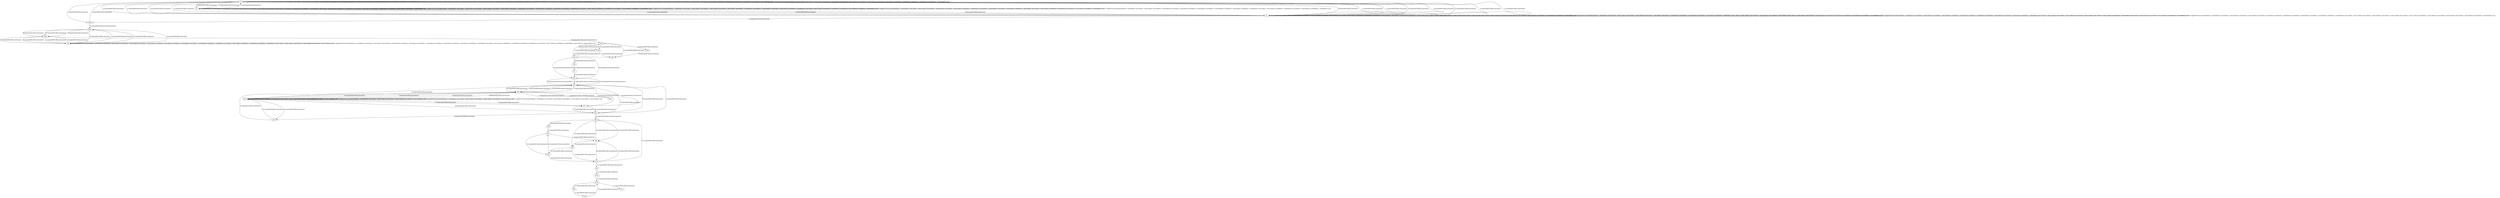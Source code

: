 # Total number of goals covered by this test: 1
# b55 --> d15m

digraph g {
"b3" -> "b3" [label = "1-toggle[TOGGLE];/null/door33[false]:=!(door33[false]); door2[false]:=!(door2[false]); door4[false]:=!(door4[false]); door20[false]:=!(door20[false]); door36[false]:=!(door36[false]); door5[false]:=!(door5[false]); door6[false]:=!(door6[false]); door8[false]:=!(door8[false]); door26[false]:=!(door26[false]); /null"];
"b3" -> "d36p" [label = "2-explore[EXPLORE];/null/null/null"];
"d36p" -> "b3" [label = "3-explore[EXPLORE];/null/null/null"];
"b3" -> "b3" [label = "4-toggle[TOGGLE];/null/door33[false]:=!(door33[false]); door2[false]:=!(door2[false]); door4[false]:=!(door4[false]); door20[false]:=!(door20[false]); door36[false]:=!(door36[false]); door5[false]:=!(door5[false]); door6[false]:=!(door6[false]); door8[false]:=!(door8[false]); door26[false]:=!(door26[false]); /null"];
"b3" -> "b4" [label = "5-explore[EXPLORE];/null/null/null"];
"b4" -> "b4" [label = "6-toggle[TOGGLE];/null/door0[false]:=!(door0[false]); door1[false]:=!(door1[false]); door33[false]:=!(door33[false]); door2[false]:=!(door2[false]); door4[false]:=!(door4[false]); door36[false]:=!(door36[false]); door5[false]:=!(door5[false]); door6[false]:=!(door6[false]); door7[false]:=!(door7[false]); door8[false]:=!(door8[false]); door24[false]:=!(door24[false]); door9[false]:=!(door9[false]); /null"];
"b4" -> "b4" [label = "7-toggle[TOGGLE];/null/door0[false]:=!(door0[false]); door1[false]:=!(door1[false]); door33[false]:=!(door33[false]); door2[false]:=!(door2[false]); door4[false]:=!(door4[false]); door36[false]:=!(door36[false]); door5[false]:=!(door5[false]); door6[false]:=!(door6[false]); door7[false]:=!(door7[false]); door8[false]:=!(door8[false]); door24[false]:=!(door24[false]); door9[false]:=!(door9[false]); /null"];
"b4" -> "b2" [label = "8-explore[EXPLORE];/null/null/null"];
"b2" -> "b3" [label = "9-explore[EXPLORE];/null/null/null"];
"b3" -> "b2" [label = "10-explore[EXPLORE];/null/null/null"];
"b2" -> "b3" [label = "11-explore[EXPLORE];/null/null/null"];
"b3" -> "b2" [label = "12-explore[EXPLORE];/null/null/null"];
"b2" -> "b2" [label = "13-toggle[TOGGLE];/null/door0[false]:=!(door0[false]); door32[false]:=!(door32[false]); door33[false]:=!(door33[false]); door2[false]:=!(door2[false]); door4[false]:=!(door4[false]); door36[false]:=!(door36[false]); door5[false]:=!(door5[false]); door9[false]:=!(door9[false]); door11[false]:=!(door11[false]); door13[false]:=!(door13[false]); door15[false]:=!(door15[false]); door17[false]:=!(door17[false]); door20[false]:=!(door20[false]); door22[false]:=!(door22[false]); door23[false]:=!(door23[false]); door29[false]:=!(door29[false]); /null"];
"b2" -> "b4" [label = "14-explore[EXPLORE];/null/null/null"];
"b4" -> "b4" [label = "15-toggle[TOGGLE];/null/door0[false]:=!(door0[false]); door1[false]:=!(door1[false]); door33[false]:=!(door33[false]); door2[false]:=!(door2[false]); door4[false]:=!(door4[false]); door36[false]:=!(door36[false]); door5[false]:=!(door5[false]); door6[false]:=!(door6[false]); door7[false]:=!(door7[false]); door8[false]:=!(door8[false]); door24[false]:=!(door24[false]); door9[false]:=!(door9[false]); /null"];
"b4" -> "b4" [label = "16-toggle[TOGGLE];/null/door0[false]:=!(door0[false]); door1[false]:=!(door1[false]); door33[false]:=!(door33[false]); door2[false]:=!(door2[false]); door4[false]:=!(door4[false]); door36[false]:=!(door36[false]); door5[false]:=!(door5[false]); door6[false]:=!(door6[false]); door7[false]:=!(door7[false]); door8[false]:=!(door8[false]); door24[false]:=!(door24[false]); door9[false]:=!(door9[false]); /null"];
"b4" -> "b4" [label = "17-toggle[TOGGLE];/null/door0[false]:=!(door0[false]); door1[false]:=!(door1[false]); door33[false]:=!(door33[false]); door2[false]:=!(door2[false]); door4[false]:=!(door4[false]); door36[false]:=!(door36[false]); door5[false]:=!(door5[false]); door6[false]:=!(door6[false]); door7[false]:=!(door7[false]); door8[false]:=!(door8[false]); door24[false]:=!(door24[false]); door9[false]:=!(door9[false]); /null"];
"b4" -> "b2" [label = "18-explore[EXPLORE];/null/null/null"];
"b2" -> "b2" [label = "19-toggle[TOGGLE];/null/door0[false]:=!(door0[false]); door32[false]:=!(door32[false]); door33[false]:=!(door33[false]); door2[false]:=!(door2[false]); door4[false]:=!(door4[false]); door36[false]:=!(door36[false]); door5[false]:=!(door5[false]); door9[false]:=!(door9[false]); door11[false]:=!(door11[false]); door13[false]:=!(door13[false]); door15[false]:=!(door15[false]); door17[false]:=!(door17[false]); door20[false]:=!(door20[false]); door22[false]:=!(door22[false]); door23[false]:=!(door23[false]); door29[false]:=!(door29[false]); /null"];
"b2" -> "b3" [label = "20-explore[EXPLORE];/null/null/null"];
"b3" -> "b4" [label = "21-explore[EXPLORE];/null/null/null"];
"b4" -> "b3" [label = "22-explore[EXPLORE];/null/null/null"];
"b3" -> "b3" [label = "23-toggle[TOGGLE];/null/door33[false]:=!(door33[false]); door2[false]:=!(door2[false]); door4[false]:=!(door4[false]); door20[false]:=!(door20[false]); door36[false]:=!(door36[false]); door5[false]:=!(door5[false]); door6[false]:=!(door6[false]); door8[false]:=!(door8[false]); door26[false]:=!(door26[false]); /null"];
"b3" -> "b2" [label = "24-explore[EXPLORE];/null/null/null"];
"b2" -> "b2" [label = "25-toggle[TOGGLE];/null/door0[false]:=!(door0[false]); door32[false]:=!(door32[false]); door33[false]:=!(door33[false]); door2[false]:=!(door2[false]); door4[false]:=!(door4[false]); door36[false]:=!(door36[false]); door5[false]:=!(door5[false]); door9[false]:=!(door9[false]); door11[false]:=!(door11[false]); door13[false]:=!(door13[false]); door15[false]:=!(door15[false]); door17[false]:=!(door17[false]); door20[false]:=!(door20[false]); door22[false]:=!(door22[false]); door23[false]:=!(door23[false]); door29[false]:=!(door29[false]); /null"];
"b2" -> "b3" [label = "26-explore[EXPLORE];/null/null/null"];
"b3" -> "b2" [label = "27-explore[EXPLORE];/null/null/null"];
"b2" -> "b3" [label = "28-explore[EXPLORE];/null/null/null"];
"b3" -> "b2" [label = "29-explore[EXPLORE];/null/null/null"];
"b2" -> "b3" [label = "30-explore[EXPLORE];/null/null/null"];
"b3" -> "b3" [label = "31-toggle[TOGGLE];/null/door33[false]:=!(door33[false]); door2[false]:=!(door2[false]); door4[false]:=!(door4[false]); door20[false]:=!(door20[false]); door36[false]:=!(door36[false]); door5[false]:=!(door5[false]); door6[false]:=!(door6[false]); door8[false]:=!(door8[false]); door26[false]:=!(door26[false]); /null"];
"b3" -> "b2" [label = "32-explore[EXPLORE];/null/null/null"];
"b2" -> "b2" [label = "33-toggle[TOGGLE];/null/door0[false]:=!(door0[false]); door32[false]:=!(door32[false]); door33[false]:=!(door33[false]); door2[false]:=!(door2[false]); door4[false]:=!(door4[false]); door36[false]:=!(door36[false]); door5[false]:=!(door5[false]); door9[false]:=!(door9[false]); door11[false]:=!(door11[false]); door13[false]:=!(door13[false]); door15[false]:=!(door15[false]); door17[false]:=!(door17[false]); door20[false]:=!(door20[false]); door22[false]:=!(door22[false]); door23[false]:=!(door23[false]); door29[false]:=!(door29[false]); /null"];
"b2" -> "d36p" [label = "34-explore[EXPLORE];/null/null/null"];
"d36p" -> "d36m" [label = "35-explore[EXPLORE];/door36[false]/null/null"];
"d36m" -> "d33p" [label = "36-explore[EXPLORE];/null/null/null"];
"d33p" -> "b86" [label = "37-explore[EXPLORE];/null/null/null"];
"b86" -> "b86" [label = "38-toggle[TOGGLE];/null/door0[false]:=!(door0[false]); door1[false]:=!(door1[false]); door33[false]:=!(door33[false]); door2[false]:=!(door2[false]); door3[false]:=!(door3[false]); door4[false]:=!(door4[false]); door5[false]:=!(door5[false]); door6[false]:=!(door6[false]); door7[false]:=!(door7[false]); door8[false]:=!(door8[false]); door9[false]:=!(door9[false]); door27[false]:=!(door27[false]); door30[false]:=!(door30[false]); door31[false]:=!(door31[false]); /null"];
"b86" -> "d36m" [label = "39-explore[EXPLORE];/null/null/null"];
"d36m" -> "d33p" [label = "40-explore[EXPLORE];/null/null/null"];
"d33p" -> "b86" [label = "41-explore[EXPLORE];/null/null/null"];
"b86" -> "b86" [label = "42-toggle[TOGGLE];/null/door0[false]:=!(door0[false]); door1[false]:=!(door1[false]); door33[false]:=!(door33[false]); door2[false]:=!(door2[false]); door3[false]:=!(door3[false]); door4[false]:=!(door4[false]); door5[false]:=!(door5[false]); door6[false]:=!(door6[false]); door7[false]:=!(door7[false]); door8[false]:=!(door8[false]); door9[false]:=!(door9[false]); door27[false]:=!(door27[false]); door30[false]:=!(door30[false]); door31[false]:=!(door31[false]); /null"];
"b86" -> "d36m" [label = "43-explore[EXPLORE];/null/null/null"];
"d36m" -> "b86" [label = "44-explore[EXPLORE];/null/null/null"];
"b86" -> "d36m" [label = "45-explore[EXPLORE];/null/null/null"];
"d36m" -> "d33p" [label = "46-explore[EXPLORE];/null/null/null"];
"d33p" -> "b86" [label = "47-explore[EXPLORE];/null/null/null"];
"b86" -> "d33p" [label = "48-explore[EXPLORE];/null/null/null"];
"d33p" -> "d33m" [label = "49-explore[EXPLORE];/door33[false]/null/null"];
"d33m" -> "d4p" [label = "50-explore[EXPLORE];/null/null/null"];
"d4p" -> "d6m" [label = "51-explore[EXPLORE];/null/null/null"];
"d6m" -> "d33m" [label = "52-explore[EXPLORE];/null/null/null"];
"d33m" -> "b88" [label = "53-explore[EXPLORE];/null/null/null"];
"b88" -> "d6m" [label = "54-explore[EXPLORE];/null/null/null"];
"d6m" -> "d33m" [label = "55-explore[EXPLORE];/null/null/null"];
"d33m" -> "d4p" [label = "56-explore[EXPLORE];/null/null/null"];
"d4p" -> "d4m" [label = "57-explore[EXPLORE];/door4[false]/null/null"];
"d4m" -> "d5m" [label = "58-explore[EXPLORE];/null/null/null"];
"d5m" -> "b71" [label = "59-explore[EXPLORE];/null/null/null"];
"b71" -> "d2p" [label = "60-explore[EXPLORE];/null/null/null"];
"d2p" -> "d2m" [label = "61-explore[EXPLORE];/door2[false]/null/null"];
"d2m" -> "d2p" [label = "62-explore[EXPLORE];/door2[false]/null/null"];
"d2p" -> "d4m" [label = "63-explore[EXPLORE];/null/null/null"];
"d4m" -> "d2p" [label = "64-explore[EXPLORE];/null/null/null"];
"d2p" -> "d2m" [label = "65-explore[EXPLORE];/door2[false]/null/null"];
"d2m" -> "gf17" [label = "66-explore[EXPLORE];/null/null/null"];
"gf17" -> "b101" [label = "67-explore[EXPLORE];/null/null/null"];
"b101" -> "d0m" [label = "68-explore[EXPLORE];/null/null/null"];
"d0m" -> "gf14" [label = "69-explore[EXPLORE];/null/null/null"];
"gf14" -> "d8m" [label = "70-explore[EXPLORE];/null/null/null"];
"d8m" -> "b101" [label = "71-explore[EXPLORE];/null/null/null"];
"b101" -> "b101" [label = "72-toggle[TOGGLE];/null/door0[false]:=!(door0[false]); door7[false]:=!(door7[false]); door23[false]:=!(door23[false]); door13[false]:=!(door13[false]); /null"];
"b101" -> "d8m" [label = "73-explore[EXPLORE];/null/null/null"];
"d8m" -> "d8p" [label = "74-explore[EXPLORE];/door8[false]/null/null"];
"d8p" -> "d8m" [label = "75-explore[EXPLORE];/door8[false]/null/null"];
"d8m" -> "d0m" [label = "76-explore[EXPLORE];/null/null/null"];
"d0m" -> "gf17" [label = "77-explore[EXPLORE];/null/null/null"];
"gf17" -> "d2m" [label = "78-explore[EXPLORE];/null/null/null"];
"d2m" -> "d8m" [label = "79-explore[EXPLORE];/null/null/null"];
"d8m" -> "d2m" [label = "80-explore[EXPLORE];/null/null/null"];
"d2m" -> "d8m" [label = "81-explore[EXPLORE];/null/null/null"];
"d8m" -> "d2m" [label = "82-explore[EXPLORE];/null/null/null"];
"d2m" -> "d0m" [label = "83-explore[EXPLORE];/null/null/null"];
"d0m" -> "d2m" [label = "84-explore[EXPLORE];/null/null/null"];
"d2m" -> "b101" [label = "85-explore[EXPLORE];/null/null/null"];
"b101" -> "gf14" [label = "86-explore[EXPLORE];/null/null/null"];
"gf14" -> "b101" [label = "87-explore[EXPLORE];/null/null/null"];
"b101" -> "b101" [label = "88-toggle[TOGGLE];/null/door0[false]:=!(door0[false]); door7[false]:=!(door7[false]); door23[false]:=!(door23[false]); door13[false]:=!(door13[false]); /null"];
"b101" -> "b101" [label = "89-toggle[TOGGLE];/null/door0[false]:=!(door0[false]); door7[false]:=!(door7[false]); door23[false]:=!(door23[false]); door13[false]:=!(door13[false]); /null"];
"b101" -> "d8m" [label = "90-explore[EXPLORE];/null/null/null"];
"d8m" -> "b101" [label = "91-explore[EXPLORE];/null/null/null"];
"b101" -> "b101" [label = "92-toggle[TOGGLE];/null/door0[false]:=!(door0[false]); door7[false]:=!(door7[false]); door23[false]:=!(door23[false]); door13[false]:=!(door13[false]); /null"];
"b101" -> "gf17" [label = "93-explore[EXPLORE];/null/null/null"];
"gf17" -> "d0m" [label = "94-explore[EXPLORE];/null/null/null"];
"d0m" -> "d0p" [label = "95-explore[EXPLORE];/door0[false]/null/null"];
"d0p" -> "b60" [label = "96-explore[EXPLORE];/null/null/null"];
"b60" -> "d1m" [label = "97-explore[EXPLORE];/null/null/null"];
"d1m" -> "b59" [label = "98-explore[EXPLORE];/null/null/null"];
"b59" -> "d7m" [label = "99-explore[EXPLORE];/null/null/null"];
"d7m" -> "b59" [label = "100-explore[EXPLORE];/null/null/null"];
"b59" -> "d0p" [label = "101-explore[EXPLORE];/null/null/null"];
"d0p" -> "b58" [label = "102-explore[EXPLORE];/null/null/null"];
"b58" -> "b61" [label = "103-explore[EXPLORE];/null/null/null"];
"b61" -> "d1m" [label = "104-explore[EXPLORE];/null/null/null"];
"d1m" -> "b61" [label = "105-explore[EXPLORE];/null/null/null"];
"b61" -> "d7m" [label = "106-explore[EXPLORE];/null/null/null"];
"d7m" -> "d0p" [label = "107-explore[EXPLORE];/null/null/null"];
"d0p" -> "b59" [label = "108-explore[EXPLORE];/null/null/null"];
"b59" -> "b58" [label = "109-explore[EXPLORE];/null/null/null"];
"b58" -> "d7m" [label = "110-explore[EXPLORE];/null/null/null"];
"d7m" -> "d7p" [label = "111-explore[EXPLORE];/door7[false]/null/null"];
"d7p" -> "d13m" [label = "112-explore[EXPLORE];/null/null/null"];
"d13m" -> "d15m" [label = "113-explore[EXPLORE];/null/null/null"];
"d15m" -> "b56" [label = "114-explore[EXPLORE];/null/null/null"];
"b56" -> "b55" [label = "115-explore[EXPLORE];/null/null/null"];
"b55" -> "d15m" [label = "116-explore[EXPLORE];/null/null/null"];
"d15m" -> "b57" [label = "117-explore[EXPLORE];/null/null/null"];
}